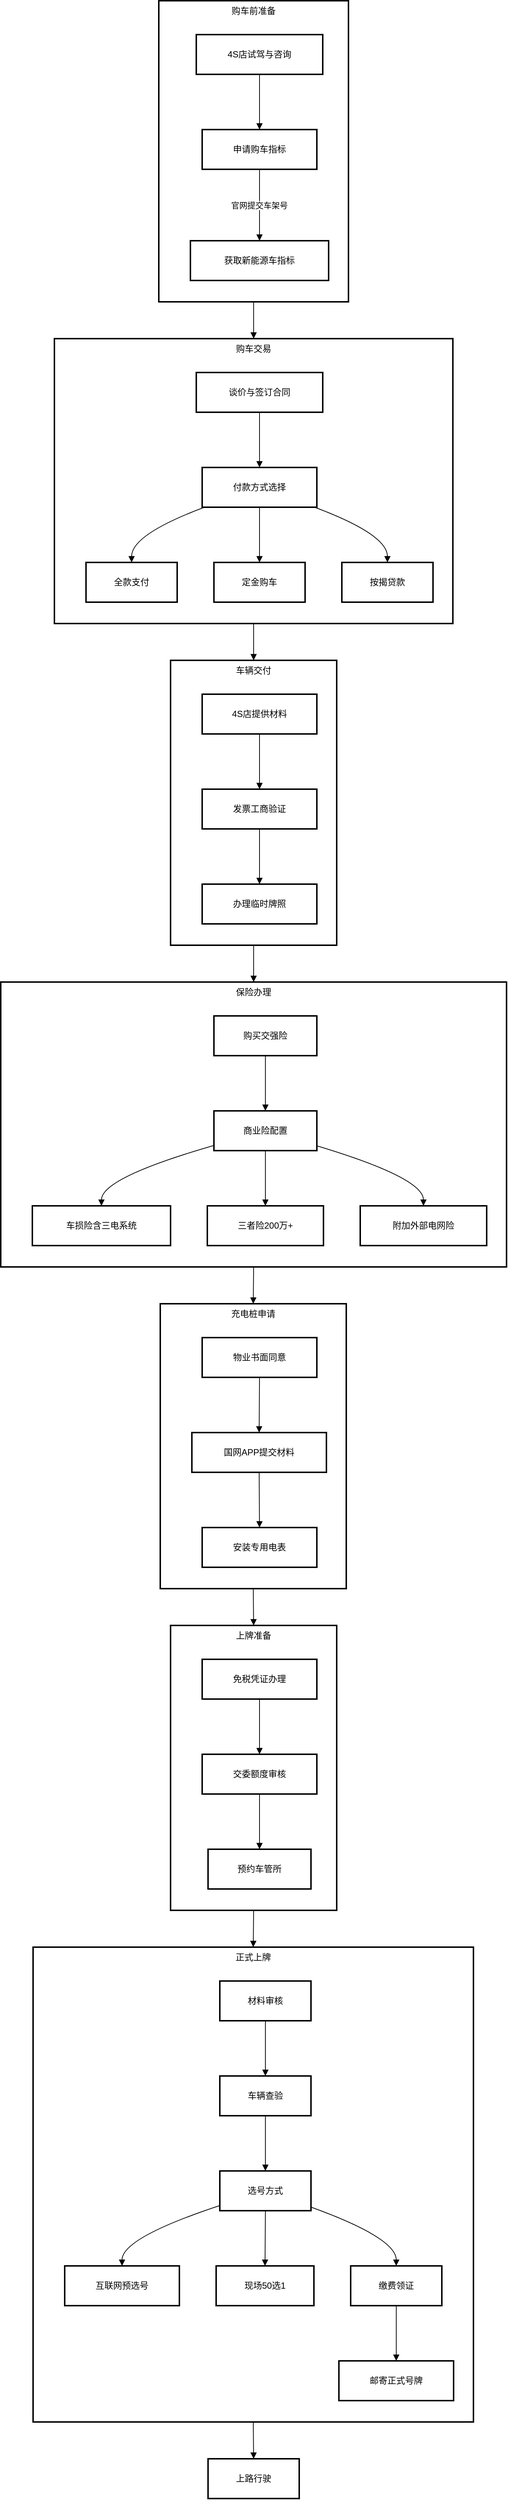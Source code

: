 <mxfile version="27.1.6">
  <diagram name="第 1 页" id="YCl0enq3aUIo-OblCDdJ">
    <mxGraphModel dx="1554" dy="815" grid="1" gridSize="10" guides="1" tooltips="1" connect="1" arrows="1" fold="1" page="1" pageScale="1" pageWidth="827" pageHeight="1169" math="0" shadow="0">
      <root>
        <mxCell id="0" />
        <mxCell id="1" parent="0" />
        <mxCell id="muWI-FWQP0e6MkIebZbC-1" value="正式上牌" style="whiteSpace=wrap;strokeWidth=2;verticalAlign=top;" vertex="1" parent="1">
          <mxGeometry x="64" y="2664" width="599" height="645" as="geometry" />
        </mxCell>
        <mxCell id="muWI-FWQP0e6MkIebZbC-2" value="材料审核" style="whiteSpace=wrap;strokeWidth=2;" vertex="1" parent="muWI-FWQP0e6MkIebZbC-1">
          <mxGeometry x="254" y="46" width="124" height="54" as="geometry" />
        </mxCell>
        <mxCell id="muWI-FWQP0e6MkIebZbC-3" value="车辆查验" style="whiteSpace=wrap;strokeWidth=2;" vertex="1" parent="muWI-FWQP0e6MkIebZbC-1">
          <mxGeometry x="254" y="175" width="124" height="54" as="geometry" />
        </mxCell>
        <mxCell id="muWI-FWQP0e6MkIebZbC-4" value="选号方式" style="whiteSpace=wrap;strokeWidth=2;" vertex="1" parent="muWI-FWQP0e6MkIebZbC-1">
          <mxGeometry x="254" y="304" width="124" height="54" as="geometry" />
        </mxCell>
        <mxCell id="muWI-FWQP0e6MkIebZbC-5" value="互联网预选号" style="whiteSpace=wrap;strokeWidth=2;" vertex="1" parent="muWI-FWQP0e6MkIebZbC-1">
          <mxGeometry x="43" y="433" width="156" height="54" as="geometry" />
        </mxCell>
        <mxCell id="muWI-FWQP0e6MkIebZbC-6" value="现场50选1" style="whiteSpace=wrap;strokeWidth=2;" vertex="1" parent="muWI-FWQP0e6MkIebZbC-1">
          <mxGeometry x="249" y="433" width="133" height="54" as="geometry" />
        </mxCell>
        <mxCell id="muWI-FWQP0e6MkIebZbC-7" value="缴费领证" style="whiteSpace=wrap;strokeWidth=2;" vertex="1" parent="muWI-FWQP0e6MkIebZbC-1">
          <mxGeometry x="432" y="433" width="124" height="54" as="geometry" />
        </mxCell>
        <mxCell id="muWI-FWQP0e6MkIebZbC-8" value="邮寄正式号牌" style="whiteSpace=wrap;strokeWidth=2;" vertex="1" parent="muWI-FWQP0e6MkIebZbC-1">
          <mxGeometry x="416" y="562" width="156" height="54" as="geometry" />
        </mxCell>
        <mxCell id="muWI-FWQP0e6MkIebZbC-9" value="" style="curved=1;startArrow=none;endArrow=block;exitX=0.5;exitY=0.99;entryX=0.5;entryY=-0.01;rounded=0;" edge="1" parent="muWI-FWQP0e6MkIebZbC-1" source="muWI-FWQP0e6MkIebZbC-2" target="muWI-FWQP0e6MkIebZbC-3">
          <mxGeometry relative="1" as="geometry">
            <Array as="points" />
          </mxGeometry>
        </mxCell>
        <mxCell id="muWI-FWQP0e6MkIebZbC-10" value="" style="curved=1;startArrow=none;endArrow=block;exitX=0.5;exitY=0.99;entryX=0.5;entryY=-0.01;rounded=0;" edge="1" parent="muWI-FWQP0e6MkIebZbC-1" source="muWI-FWQP0e6MkIebZbC-3" target="muWI-FWQP0e6MkIebZbC-4">
          <mxGeometry relative="1" as="geometry">
            <Array as="points" />
          </mxGeometry>
        </mxCell>
        <mxCell id="muWI-FWQP0e6MkIebZbC-11" value="" style="curved=1;startArrow=none;endArrow=block;exitX=0;exitY=0.87;entryX=0.5;entryY=-0.01;rounded=0;" edge="1" parent="muWI-FWQP0e6MkIebZbC-1" source="muWI-FWQP0e6MkIebZbC-4" target="muWI-FWQP0e6MkIebZbC-5">
          <mxGeometry relative="1" as="geometry">
            <Array as="points">
              <mxPoint x="121" y="395" />
            </Array>
          </mxGeometry>
        </mxCell>
        <mxCell id="muWI-FWQP0e6MkIebZbC-12" value="" style="curved=1;startArrow=none;endArrow=block;exitX=0.5;exitY=0.99;entryX=0.5;entryY=-0.01;rounded=0;" edge="1" parent="muWI-FWQP0e6MkIebZbC-1" source="muWI-FWQP0e6MkIebZbC-4" target="muWI-FWQP0e6MkIebZbC-6">
          <mxGeometry relative="1" as="geometry">
            <Array as="points" />
          </mxGeometry>
        </mxCell>
        <mxCell id="muWI-FWQP0e6MkIebZbC-13" value="" style="curved=1;startArrow=none;endArrow=block;exitX=1;exitY=0.91;entryX=0.5;entryY=-0.01;rounded=0;" edge="1" parent="muWI-FWQP0e6MkIebZbC-1" source="muWI-FWQP0e6MkIebZbC-4" target="muWI-FWQP0e6MkIebZbC-7">
          <mxGeometry relative="1" as="geometry">
            <Array as="points">
              <mxPoint x="494" y="395" />
            </Array>
          </mxGeometry>
        </mxCell>
        <mxCell id="muWI-FWQP0e6MkIebZbC-14" value="" style="curved=1;startArrow=none;endArrow=block;exitX=0.5;exitY=0.99;entryX=0.5;entryY=-0.01;rounded=0;" edge="1" parent="muWI-FWQP0e6MkIebZbC-1" source="muWI-FWQP0e6MkIebZbC-7" target="muWI-FWQP0e6MkIebZbC-8">
          <mxGeometry relative="1" as="geometry">
            <Array as="points" />
          </mxGeometry>
        </mxCell>
        <mxCell id="muWI-FWQP0e6MkIebZbC-15" value="上牌准备" style="whiteSpace=wrap;strokeWidth=2;verticalAlign=top;" vertex="1" parent="1">
          <mxGeometry x="251" y="2227" width="226" height="387" as="geometry" />
        </mxCell>
        <mxCell id="muWI-FWQP0e6MkIebZbC-16" value="免税凭证办理" style="whiteSpace=wrap;strokeWidth=2;" vertex="1" parent="muWI-FWQP0e6MkIebZbC-15">
          <mxGeometry x="43" y="46" width="156" height="54" as="geometry" />
        </mxCell>
        <mxCell id="muWI-FWQP0e6MkIebZbC-17" value="交委额度审核" style="whiteSpace=wrap;strokeWidth=2;" vertex="1" parent="muWI-FWQP0e6MkIebZbC-15">
          <mxGeometry x="43" y="175" width="156" height="54" as="geometry" />
        </mxCell>
        <mxCell id="muWI-FWQP0e6MkIebZbC-18" value="预约车管所" style="whiteSpace=wrap;strokeWidth=2;" vertex="1" parent="muWI-FWQP0e6MkIebZbC-15">
          <mxGeometry x="51" y="304" width="140" height="54" as="geometry" />
        </mxCell>
        <mxCell id="muWI-FWQP0e6MkIebZbC-19" value="" style="curved=1;startArrow=none;endArrow=block;exitX=0.5;exitY=0.99;entryX=0.5;entryY=-0.01;rounded=0;" edge="1" parent="muWI-FWQP0e6MkIebZbC-15" source="muWI-FWQP0e6MkIebZbC-16" target="muWI-FWQP0e6MkIebZbC-17">
          <mxGeometry relative="1" as="geometry">
            <Array as="points" />
          </mxGeometry>
        </mxCell>
        <mxCell id="muWI-FWQP0e6MkIebZbC-20" value="" style="curved=1;startArrow=none;endArrow=block;exitX=0.5;exitY=0.99;entryX=0.5;entryY=-0.01;rounded=0;" edge="1" parent="muWI-FWQP0e6MkIebZbC-15" source="muWI-FWQP0e6MkIebZbC-17" target="muWI-FWQP0e6MkIebZbC-18">
          <mxGeometry relative="1" as="geometry">
            <Array as="points" />
          </mxGeometry>
        </mxCell>
        <mxCell id="muWI-FWQP0e6MkIebZbC-21" value="充电桩申请" style="whiteSpace=wrap;strokeWidth=2;verticalAlign=top;" vertex="1" parent="1">
          <mxGeometry x="237" y="1790" width="253" height="387" as="geometry" />
        </mxCell>
        <mxCell id="muWI-FWQP0e6MkIebZbC-22" value="物业书面同意" style="whiteSpace=wrap;strokeWidth=2;" vertex="1" parent="muWI-FWQP0e6MkIebZbC-21">
          <mxGeometry x="57" y="46" width="156" height="54" as="geometry" />
        </mxCell>
        <mxCell id="muWI-FWQP0e6MkIebZbC-23" value="国网APP提交材料" style="whiteSpace=wrap;strokeWidth=2;" vertex="1" parent="muWI-FWQP0e6MkIebZbC-21">
          <mxGeometry x="43" y="175" width="183" height="54" as="geometry" />
        </mxCell>
        <mxCell id="muWI-FWQP0e6MkIebZbC-24" value="安装专用电表" style="whiteSpace=wrap;strokeWidth=2;" vertex="1" parent="muWI-FWQP0e6MkIebZbC-21">
          <mxGeometry x="57" y="304" width="156" height="54" as="geometry" />
        </mxCell>
        <mxCell id="muWI-FWQP0e6MkIebZbC-25" value="" style="curved=1;startArrow=none;endArrow=block;exitX=0.5;exitY=0.99;entryX=0.5;entryY=-0.01;rounded=0;" edge="1" parent="muWI-FWQP0e6MkIebZbC-21" source="muWI-FWQP0e6MkIebZbC-22" target="muWI-FWQP0e6MkIebZbC-23">
          <mxGeometry relative="1" as="geometry">
            <Array as="points" />
          </mxGeometry>
        </mxCell>
        <mxCell id="muWI-FWQP0e6MkIebZbC-26" value="" style="curved=1;startArrow=none;endArrow=block;exitX=0.5;exitY=0.99;entryX=0.5;entryY=-0.01;rounded=0;" edge="1" parent="muWI-FWQP0e6MkIebZbC-21" source="muWI-FWQP0e6MkIebZbC-23" target="muWI-FWQP0e6MkIebZbC-24">
          <mxGeometry relative="1" as="geometry">
            <Array as="points" />
          </mxGeometry>
        </mxCell>
        <mxCell id="muWI-FWQP0e6MkIebZbC-27" value="保险办理" style="whiteSpace=wrap;strokeWidth=2;verticalAlign=top;" vertex="1" parent="1">
          <mxGeometry x="20" y="1353" width="688" height="387" as="geometry" />
        </mxCell>
        <mxCell id="muWI-FWQP0e6MkIebZbC-28" value="购买交强险" style="whiteSpace=wrap;strokeWidth=2;" vertex="1" parent="muWI-FWQP0e6MkIebZbC-27">
          <mxGeometry x="290" y="46" width="140" height="54" as="geometry" />
        </mxCell>
        <mxCell id="muWI-FWQP0e6MkIebZbC-29" value="商业险配置" style="whiteSpace=wrap;strokeWidth=2;" vertex="1" parent="muWI-FWQP0e6MkIebZbC-27">
          <mxGeometry x="290" y="175" width="140" height="54" as="geometry" />
        </mxCell>
        <mxCell id="muWI-FWQP0e6MkIebZbC-30" value="车损险含三电系统" style="whiteSpace=wrap;strokeWidth=2;" vertex="1" parent="muWI-FWQP0e6MkIebZbC-27">
          <mxGeometry x="43" y="304" width="188" height="54" as="geometry" />
        </mxCell>
        <mxCell id="muWI-FWQP0e6MkIebZbC-31" value="三者险200万+" style="whiteSpace=wrap;strokeWidth=2;" vertex="1" parent="muWI-FWQP0e6MkIebZbC-27">
          <mxGeometry x="281" y="304" width="158" height="54" as="geometry" />
        </mxCell>
        <mxCell id="muWI-FWQP0e6MkIebZbC-32" value="附加外部电网险" style="whiteSpace=wrap;strokeWidth=2;" vertex="1" parent="muWI-FWQP0e6MkIebZbC-27">
          <mxGeometry x="489" y="304" width="172" height="54" as="geometry" />
        </mxCell>
        <mxCell id="muWI-FWQP0e6MkIebZbC-33" value="" style="curved=1;startArrow=none;endArrow=block;exitX=0.5;exitY=0.99;entryX=0.5;entryY=-0.01;rounded=0;" edge="1" parent="muWI-FWQP0e6MkIebZbC-27" source="muWI-FWQP0e6MkIebZbC-28" target="muWI-FWQP0e6MkIebZbC-29">
          <mxGeometry relative="1" as="geometry">
            <Array as="points" />
          </mxGeometry>
        </mxCell>
        <mxCell id="muWI-FWQP0e6MkIebZbC-34" value="" style="curved=1;startArrow=none;endArrow=block;exitX=0;exitY=0.87;entryX=0.5;entryY=-0.01;rounded=0;" edge="1" parent="muWI-FWQP0e6MkIebZbC-27" source="muWI-FWQP0e6MkIebZbC-29" target="muWI-FWQP0e6MkIebZbC-30">
          <mxGeometry relative="1" as="geometry">
            <Array as="points">
              <mxPoint x="137" y="266" />
            </Array>
          </mxGeometry>
        </mxCell>
        <mxCell id="muWI-FWQP0e6MkIebZbC-35" value="" style="curved=1;startArrow=none;endArrow=block;exitX=0.5;exitY=0.99;entryX=0.5;entryY=-0.01;rounded=0;" edge="1" parent="muWI-FWQP0e6MkIebZbC-27" source="muWI-FWQP0e6MkIebZbC-29" target="muWI-FWQP0e6MkIebZbC-31">
          <mxGeometry relative="1" as="geometry">
            <Array as="points" />
          </mxGeometry>
        </mxCell>
        <mxCell id="muWI-FWQP0e6MkIebZbC-36" value="" style="curved=1;startArrow=none;endArrow=block;exitX=1;exitY=0.88;entryX=0.5;entryY=-0.01;rounded=0;" edge="1" parent="muWI-FWQP0e6MkIebZbC-27" source="muWI-FWQP0e6MkIebZbC-29" target="muWI-FWQP0e6MkIebZbC-32">
          <mxGeometry relative="1" as="geometry">
            <Array as="points">
              <mxPoint x="575" y="266" />
            </Array>
          </mxGeometry>
        </mxCell>
        <mxCell id="muWI-FWQP0e6MkIebZbC-37" value="车辆交付" style="whiteSpace=wrap;strokeWidth=2;verticalAlign=top;" vertex="1" parent="1">
          <mxGeometry x="251" y="916" width="226" height="387" as="geometry" />
        </mxCell>
        <mxCell id="muWI-FWQP0e6MkIebZbC-38" value="4S店提供材料" style="whiteSpace=wrap;strokeWidth=2;" vertex="1" parent="muWI-FWQP0e6MkIebZbC-37">
          <mxGeometry x="43" y="46" width="156" height="54" as="geometry" />
        </mxCell>
        <mxCell id="muWI-FWQP0e6MkIebZbC-39" value="发票工商验证" style="whiteSpace=wrap;strokeWidth=2;" vertex="1" parent="muWI-FWQP0e6MkIebZbC-37">
          <mxGeometry x="43" y="175" width="156" height="54" as="geometry" />
        </mxCell>
        <mxCell id="muWI-FWQP0e6MkIebZbC-40" value="办理临时牌照" style="whiteSpace=wrap;strokeWidth=2;" vertex="1" parent="muWI-FWQP0e6MkIebZbC-37">
          <mxGeometry x="43" y="304" width="156" height="54" as="geometry" />
        </mxCell>
        <mxCell id="muWI-FWQP0e6MkIebZbC-41" value="" style="curved=1;startArrow=none;endArrow=block;exitX=0.5;exitY=0.99;entryX=0.5;entryY=-0.01;rounded=0;" edge="1" parent="muWI-FWQP0e6MkIebZbC-37" source="muWI-FWQP0e6MkIebZbC-38" target="muWI-FWQP0e6MkIebZbC-39">
          <mxGeometry relative="1" as="geometry">
            <Array as="points" />
          </mxGeometry>
        </mxCell>
        <mxCell id="muWI-FWQP0e6MkIebZbC-42" value="" style="curved=1;startArrow=none;endArrow=block;exitX=0.5;exitY=0.99;entryX=0.5;entryY=-0.01;rounded=0;" edge="1" parent="muWI-FWQP0e6MkIebZbC-37" source="muWI-FWQP0e6MkIebZbC-39" target="muWI-FWQP0e6MkIebZbC-40">
          <mxGeometry relative="1" as="geometry">
            <Array as="points" />
          </mxGeometry>
        </mxCell>
        <mxCell id="muWI-FWQP0e6MkIebZbC-43" value="购车交易" style="whiteSpace=wrap;strokeWidth=2;verticalAlign=top;" vertex="1" parent="1">
          <mxGeometry x="93" y="479" width="542" height="387" as="geometry" />
        </mxCell>
        <mxCell id="muWI-FWQP0e6MkIebZbC-44" value="谈价与签订合同" style="whiteSpace=wrap;strokeWidth=2;" vertex="1" parent="muWI-FWQP0e6MkIebZbC-43">
          <mxGeometry x="193" y="46" width="172" height="54" as="geometry" />
        </mxCell>
        <mxCell id="muWI-FWQP0e6MkIebZbC-45" value="付款方式选择" style="whiteSpace=wrap;strokeWidth=2;" vertex="1" parent="muWI-FWQP0e6MkIebZbC-43">
          <mxGeometry x="201" y="175" width="156" height="54" as="geometry" />
        </mxCell>
        <mxCell id="muWI-FWQP0e6MkIebZbC-46" value="全款支付" style="whiteSpace=wrap;strokeWidth=2;" vertex="1" parent="muWI-FWQP0e6MkIebZbC-43">
          <mxGeometry x="43" y="304" width="124" height="54" as="geometry" />
        </mxCell>
        <mxCell id="muWI-FWQP0e6MkIebZbC-47" value="定金购车" style="whiteSpace=wrap;strokeWidth=2;" vertex="1" parent="muWI-FWQP0e6MkIebZbC-43">
          <mxGeometry x="217" y="304" width="124" height="54" as="geometry" />
        </mxCell>
        <mxCell id="muWI-FWQP0e6MkIebZbC-48" value="按揭贷款" style="whiteSpace=wrap;strokeWidth=2;" vertex="1" parent="muWI-FWQP0e6MkIebZbC-43">
          <mxGeometry x="391" y="304" width="124" height="54" as="geometry" />
        </mxCell>
        <mxCell id="muWI-FWQP0e6MkIebZbC-49" value="" style="curved=1;startArrow=none;endArrow=block;exitX=0.5;exitY=0.99;entryX=0.5;entryY=-0.01;rounded=0;" edge="1" parent="muWI-FWQP0e6MkIebZbC-43" source="muWI-FWQP0e6MkIebZbC-44" target="muWI-FWQP0e6MkIebZbC-45">
          <mxGeometry relative="1" as="geometry">
            <Array as="points" />
          </mxGeometry>
        </mxCell>
        <mxCell id="muWI-FWQP0e6MkIebZbC-50" value="" style="curved=1;startArrow=none;endArrow=block;exitX=0.03;exitY=0.99;entryX=0.5;entryY=-0.01;rounded=0;" edge="1" parent="muWI-FWQP0e6MkIebZbC-43" source="muWI-FWQP0e6MkIebZbC-45" target="muWI-FWQP0e6MkIebZbC-46">
          <mxGeometry relative="1" as="geometry">
            <Array as="points">
              <mxPoint x="105" y="266" />
            </Array>
          </mxGeometry>
        </mxCell>
        <mxCell id="muWI-FWQP0e6MkIebZbC-51" value="" style="curved=1;startArrow=none;endArrow=block;exitX=0.5;exitY=0.99;entryX=0.5;entryY=-0.01;rounded=0;" edge="1" parent="muWI-FWQP0e6MkIebZbC-43" source="muWI-FWQP0e6MkIebZbC-45" target="muWI-FWQP0e6MkIebZbC-47">
          <mxGeometry relative="1" as="geometry">
            <Array as="points" />
          </mxGeometry>
        </mxCell>
        <mxCell id="muWI-FWQP0e6MkIebZbC-52" value="" style="curved=1;startArrow=none;endArrow=block;exitX=0.97;exitY=0.99;entryX=0.5;entryY=-0.01;rounded=0;" edge="1" parent="muWI-FWQP0e6MkIebZbC-43" source="muWI-FWQP0e6MkIebZbC-45" target="muWI-FWQP0e6MkIebZbC-48">
          <mxGeometry relative="1" as="geometry">
            <Array as="points">
              <mxPoint x="453" y="266" />
            </Array>
          </mxGeometry>
        </mxCell>
        <mxCell id="muWI-FWQP0e6MkIebZbC-53" value="购车前准备" style="whiteSpace=wrap;strokeWidth=2;verticalAlign=top;" vertex="1" parent="1">
          <mxGeometry x="235" y="20" width="258" height="409" as="geometry" />
        </mxCell>
        <mxCell id="muWI-FWQP0e6MkIebZbC-54" value="4S店试驾与咨询" style="whiteSpace=wrap;strokeWidth=2;" vertex="1" parent="muWI-FWQP0e6MkIebZbC-53">
          <mxGeometry x="51" y="46" width="172" height="54" as="geometry" />
        </mxCell>
        <mxCell id="muWI-FWQP0e6MkIebZbC-55" value="申请购车指标" style="whiteSpace=wrap;strokeWidth=2;" vertex="1" parent="muWI-FWQP0e6MkIebZbC-53">
          <mxGeometry x="59" y="175" width="156" height="54" as="geometry" />
        </mxCell>
        <mxCell id="muWI-FWQP0e6MkIebZbC-56" value="获取新能源车指标" style="whiteSpace=wrap;strokeWidth=2;" vertex="1" parent="muWI-FWQP0e6MkIebZbC-53">
          <mxGeometry x="43" y="326" width="188" height="54" as="geometry" />
        </mxCell>
        <mxCell id="muWI-FWQP0e6MkIebZbC-57" value="" style="curved=1;startArrow=none;endArrow=block;exitX=0.5;exitY=0.99;entryX=0.5;entryY=-0.01;rounded=0;" edge="1" parent="muWI-FWQP0e6MkIebZbC-53" source="muWI-FWQP0e6MkIebZbC-54" target="muWI-FWQP0e6MkIebZbC-55">
          <mxGeometry relative="1" as="geometry">
            <Array as="points" />
          </mxGeometry>
        </mxCell>
        <mxCell id="muWI-FWQP0e6MkIebZbC-58" value="官网提交车架号" style="curved=1;startArrow=none;endArrow=block;exitX=0.5;exitY=0.99;entryX=0.5;entryY=0;rounded=0;" edge="1" parent="muWI-FWQP0e6MkIebZbC-53" source="muWI-FWQP0e6MkIebZbC-55" target="muWI-FWQP0e6MkIebZbC-56">
          <mxGeometry relative="1" as="geometry">
            <Array as="points" />
          </mxGeometry>
        </mxCell>
        <mxCell id="muWI-FWQP0e6MkIebZbC-59" value="上路行驶" style="whiteSpace=wrap;strokeWidth=2;" vertex="1" parent="1">
          <mxGeometry x="302" y="3359" width="124" height="54" as="geometry" />
        </mxCell>
        <mxCell id="muWI-FWQP0e6MkIebZbC-60" value="" style="curved=1;startArrow=none;endArrow=block;exitX=0.5;exitY=1;entryX=0.5;entryY=0;rounded=0;" edge="1" parent="1" source="muWI-FWQP0e6MkIebZbC-53" target="muWI-FWQP0e6MkIebZbC-43">
          <mxGeometry relative="1" as="geometry">
            <Array as="points" />
          </mxGeometry>
        </mxCell>
        <mxCell id="muWI-FWQP0e6MkIebZbC-61" value="" style="curved=1;startArrow=none;endArrow=block;exitX=0.5;exitY=1;entryX=0.5;entryY=0;rounded=0;" edge="1" parent="1" source="muWI-FWQP0e6MkIebZbC-43" target="muWI-FWQP0e6MkIebZbC-37">
          <mxGeometry relative="1" as="geometry">
            <Array as="points" />
          </mxGeometry>
        </mxCell>
        <mxCell id="muWI-FWQP0e6MkIebZbC-62" value="" style="curved=1;startArrow=none;endArrow=block;exitX=0.5;exitY=1;entryX=0.5;entryY=0;rounded=0;" edge="1" parent="1" source="muWI-FWQP0e6MkIebZbC-37" target="muWI-FWQP0e6MkIebZbC-27">
          <mxGeometry relative="1" as="geometry">
            <Array as="points" />
          </mxGeometry>
        </mxCell>
        <mxCell id="muWI-FWQP0e6MkIebZbC-63" value="" style="curved=1;startArrow=none;endArrow=block;exitX=0.5;exitY=1;entryX=0.5;entryY=0;rounded=0;" edge="1" parent="1" source="muWI-FWQP0e6MkIebZbC-27" target="muWI-FWQP0e6MkIebZbC-21">
          <mxGeometry relative="1" as="geometry">
            <Array as="points" />
          </mxGeometry>
        </mxCell>
        <mxCell id="muWI-FWQP0e6MkIebZbC-64" value="" style="curved=1;startArrow=none;endArrow=block;exitX=0.5;exitY=1;entryX=0.5;entryY=0;rounded=0;" edge="1" parent="1" source="muWI-FWQP0e6MkIebZbC-21" target="muWI-FWQP0e6MkIebZbC-15">
          <mxGeometry relative="1" as="geometry">
            <Array as="points" />
          </mxGeometry>
        </mxCell>
        <mxCell id="muWI-FWQP0e6MkIebZbC-65" value="" style="curved=1;startArrow=none;endArrow=block;exitX=0.5;exitY=1;entryX=0.5;entryY=0;rounded=0;" edge="1" parent="1" source="muWI-FWQP0e6MkIebZbC-15" target="muWI-FWQP0e6MkIebZbC-1">
          <mxGeometry relative="1" as="geometry">
            <Array as="points" />
          </mxGeometry>
        </mxCell>
        <mxCell id="muWI-FWQP0e6MkIebZbC-66" value="" style="curved=1;startArrow=none;endArrow=block;exitX=0.5;exitY=1;entryX=0.5;entryY=0.01;rounded=0;" edge="1" parent="1" source="muWI-FWQP0e6MkIebZbC-1" target="muWI-FWQP0e6MkIebZbC-59">
          <mxGeometry relative="1" as="geometry">
            <Array as="points" />
          </mxGeometry>
        </mxCell>
      </root>
    </mxGraphModel>
  </diagram>
</mxfile>
